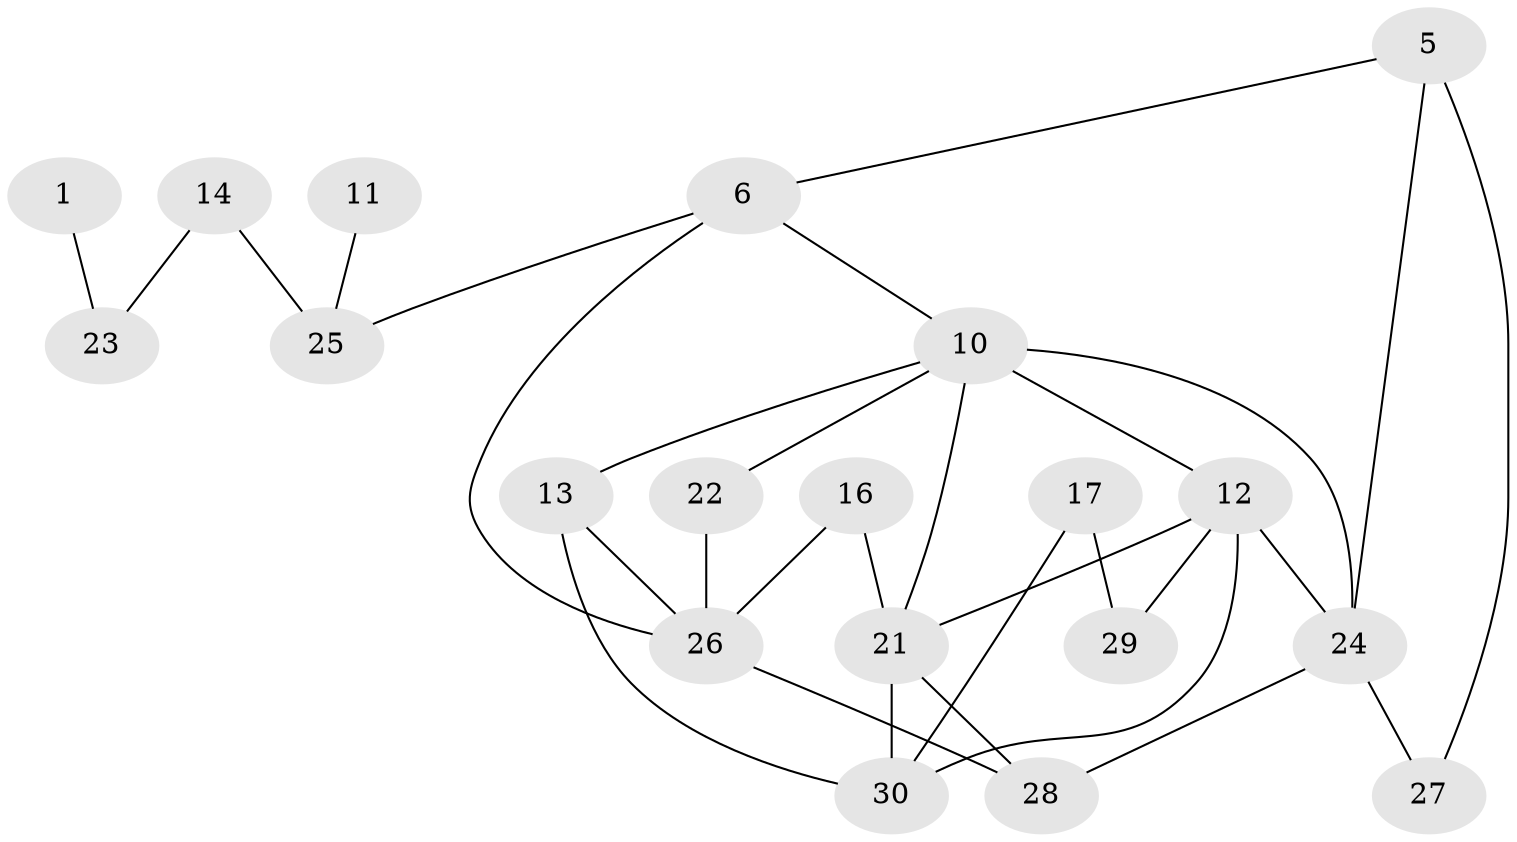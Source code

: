 // original degree distribution, {1: 0.2033898305084746, 3: 0.2542372881355932, 4: 0.0847457627118644, 0: 0.13559322033898305, 2: 0.288135593220339, 7: 0.01694915254237288, 6: 0.01694915254237288}
// Generated by graph-tools (version 1.1) at 2025/00/03/09/25 03:00:46]
// undirected, 20 vertices, 31 edges
graph export_dot {
graph [start="1"]
  node [color=gray90,style=filled];
  1;
  5;
  6;
  10;
  11;
  12;
  13;
  14;
  16;
  17;
  21;
  22;
  23;
  24;
  25;
  26;
  27;
  28;
  29;
  30;
  1 -- 23 [weight=1.0];
  5 -- 6 [weight=1.0];
  5 -- 24 [weight=1.0];
  5 -- 27 [weight=1.0];
  6 -- 10 [weight=1.0];
  6 -- 25 [weight=1.0];
  6 -- 26 [weight=1.0];
  10 -- 12 [weight=1.0];
  10 -- 13 [weight=1.0];
  10 -- 21 [weight=1.0];
  10 -- 22 [weight=1.0];
  10 -- 24 [weight=2.0];
  11 -- 25 [weight=1.0];
  12 -- 21 [weight=1.0];
  12 -- 24 [weight=2.0];
  12 -- 29 [weight=1.0];
  12 -- 30 [weight=1.0];
  13 -- 26 [weight=1.0];
  13 -- 30 [weight=1.0];
  14 -- 23 [weight=1.0];
  14 -- 25 [weight=1.0];
  16 -- 21 [weight=1.0];
  16 -- 26 [weight=1.0];
  17 -- 29 [weight=1.0];
  17 -- 30 [weight=1.0];
  21 -- 28 [weight=1.0];
  21 -- 30 [weight=1.0];
  22 -- 26 [weight=1.0];
  24 -- 27 [weight=1.0];
  24 -- 28 [weight=1.0];
  26 -- 28 [weight=1.0];
}
